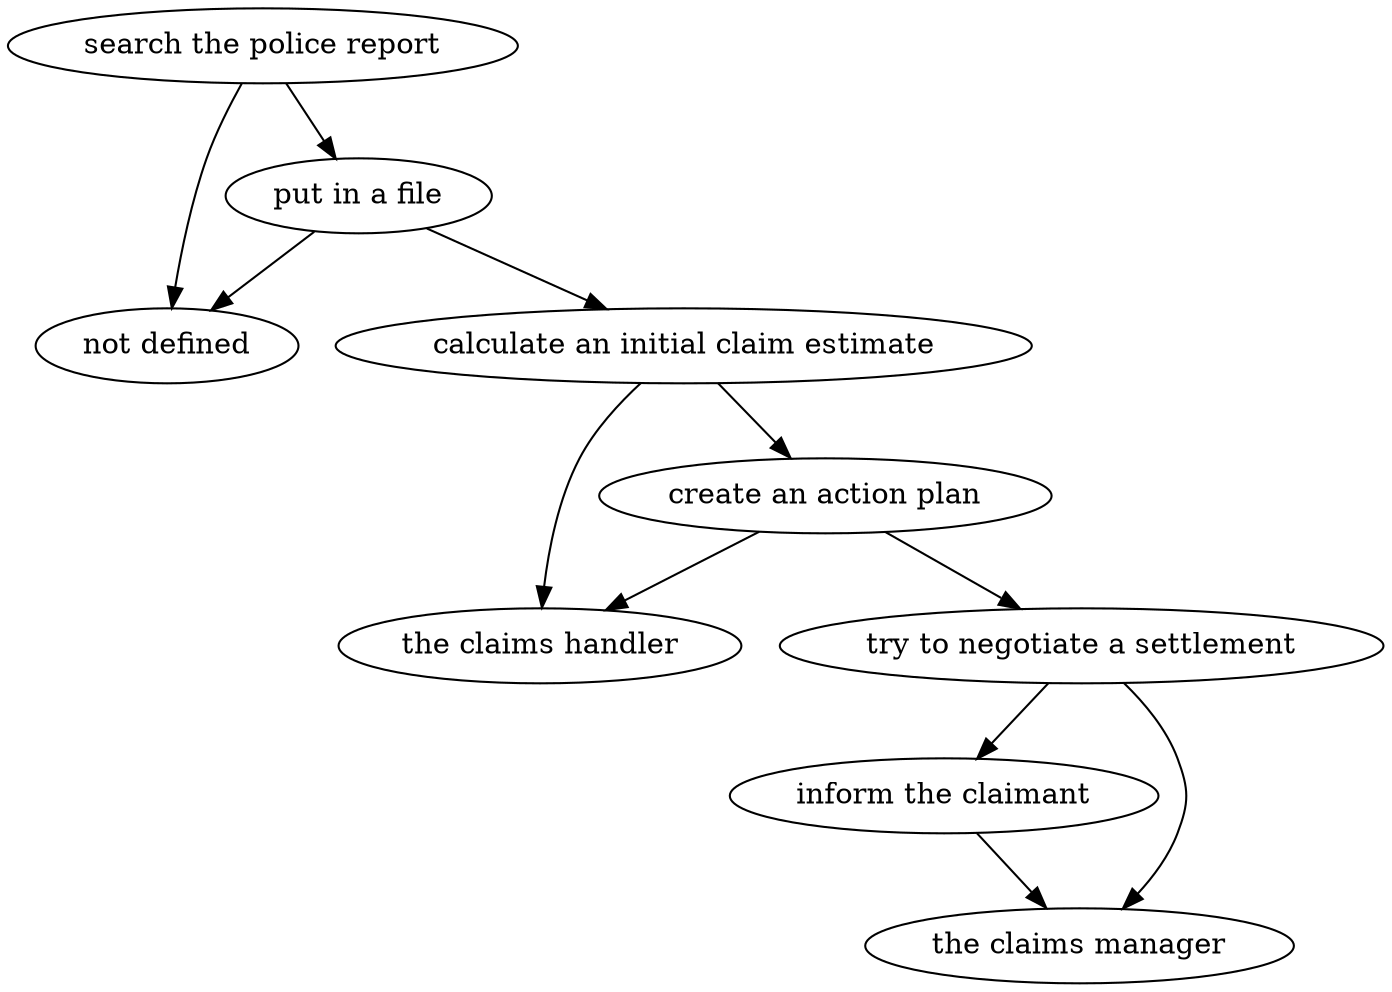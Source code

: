 strict digraph "doc-3.7" {
	graph [name="doc-3.7"];
	"search the police report"	[attrs="{'type': 'Activity', 'label': 'search the police report'}"];
	"put in a file"	[attrs="{'type': 'Activity', 'label': 'put in a file'}"];
	"search the police report" -> "put in a file"	[attrs="{'type': 'flow', 'label': 'flow'}"];
	"not defined"	[attrs="{'type': 'Actor', 'label': 'not defined'}"];
	"search the police report" -> "not defined"	[attrs="{'type': 'actor performer', 'label': 'actor performer'}"];
	"calculate an initial claim estimate"	[attrs="{'type': 'Activity', 'label': 'calculate an initial claim estimate'}"];
	"put in a file" -> "calculate an initial claim estimate"	[attrs="{'type': 'flow', 'label': 'flow'}"];
	"put in a file" -> "not defined"	[attrs="{'type': 'actor performer', 'label': 'actor performer'}"];
	"create an action plan"	[attrs="{'type': 'Activity', 'label': 'create an action plan'}"];
	"calculate an initial claim estimate" -> "create an action plan"	[attrs="{'type': 'flow', 'label': 'flow'}"];
	"the claims handler"	[attrs="{'type': 'Actor', 'label': 'the claims handler'}"];
	"calculate an initial claim estimate" -> "the claims handler"	[attrs="{'type': 'actor performer', 'label': 'actor performer'}"];
	"try to negotiate a settlement"	[attrs="{'type': 'Activity', 'label': 'try to negotiate a settlement'}"];
	"create an action plan" -> "try to negotiate a settlement"	[attrs="{'type': 'flow', 'label': 'flow'}"];
	"create an action plan" -> "the claims handler"	[attrs="{'type': 'actor performer', 'label': 'actor performer'}"];
	"inform the claimant"	[attrs="{'type': 'Activity', 'label': 'inform the claimant'}"];
	"try to negotiate a settlement" -> "inform the claimant"	[attrs="{'type': 'flow', 'label': 'flow'}"];
	"the claims manager"	[attrs="{'type': 'Actor', 'label': 'the claims manager'}"];
	"try to negotiate a settlement" -> "the claims manager"	[attrs="{'type': 'actor performer', 'label': 'actor performer'}"];
	"inform the claimant" -> "the claims manager"	[attrs="{'type': 'actor performer', 'label': 'actor performer'}"];
}
